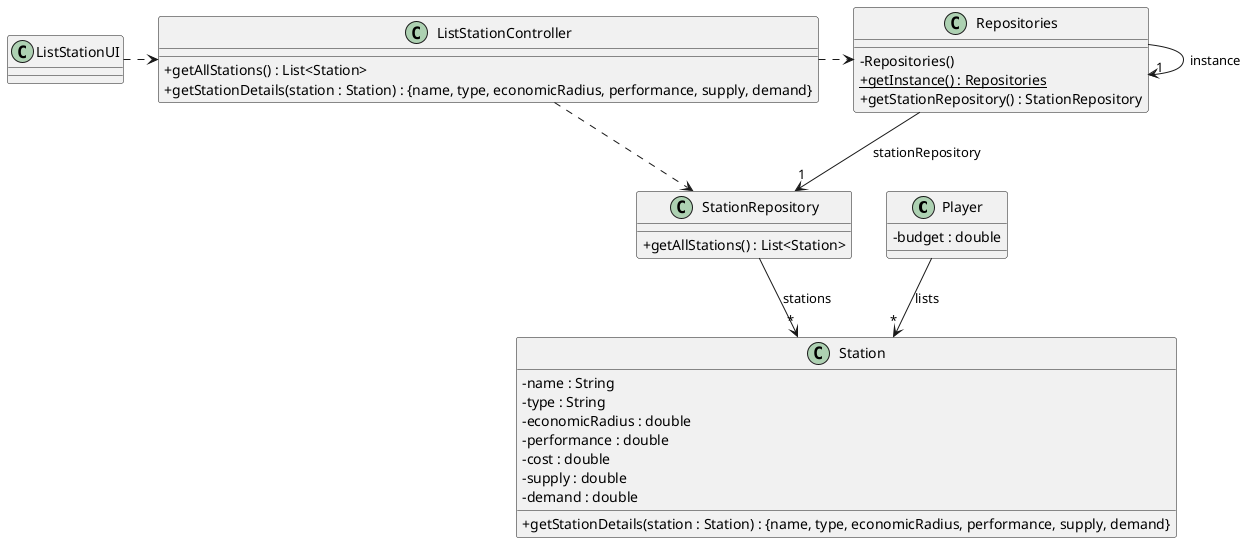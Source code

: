 @startuml
        skinparam packageStyle rectangle
        skinparam shadowing false
        skinparam linetype polyline
        skinparam classAttributeIconSize 0

        class Player {
            - budget : double
        }

        class ListStationUI {
        }

        class ListStationController {
            + getAllStations() : List<Station>
            + getStationDetails(station : Station) : {name, type, economicRadius, performance, supply, demand}
        }

        class StationRepository {
            + getAllStations() : List<Station>
        }

        class Station {
            - name : String
            - type : String
            - economicRadius : double
            - performance : double
            - cost : double
            - supply : double
            - demand : double
            + getStationDetails(station : Station) : {name, type, economicRadius, performance, supply, demand}
        }

        class Repositories {
            - Repositories()
            + {static} getInstance() : Repositories
            + getStationRepository() : StationRepository
        }


        Player --> "*" Station : lists
        Repositories -> "1" Repositories : instance
        ListStationUI .> ListStationController
        ListStationController .> Repositories
        ListStationController .> StationRepository
        Repositories --> "1" StationRepository : stationRepository
        StationRepository --> "*" Station : stations

        @enduml
